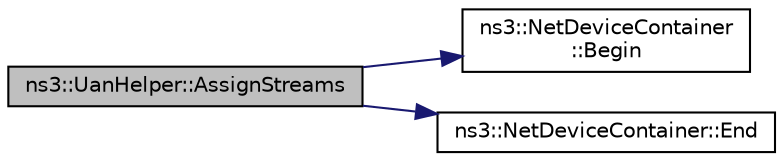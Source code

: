 digraph "ns3::UanHelper::AssignStreams"
{
 // LATEX_PDF_SIZE
  edge [fontname="Helvetica",fontsize="10",labelfontname="Helvetica",labelfontsize="10"];
  node [fontname="Helvetica",fontsize="10",shape=record];
  rankdir="LR";
  Node1 [label="ns3::UanHelper::AssignStreams",height=0.2,width=0.4,color="black", fillcolor="grey75", style="filled", fontcolor="black",tooltip="Assign a fixed random variable stream number to the random variables used by this model."];
  Node1 -> Node2 [color="midnightblue",fontsize="10",style="solid",fontname="Helvetica"];
  Node2 [label="ns3::NetDeviceContainer\l::Begin",height=0.2,width=0.4,color="black", fillcolor="white", style="filled",URL="$classns3_1_1_net_device_container.html#a4ddc336af319061f5b61c515f0453242",tooltip="Get an iterator which refers to the first NetDevice in the container."];
  Node1 -> Node3 [color="midnightblue",fontsize="10",style="solid",fontname="Helvetica"];
  Node3 [label="ns3::NetDeviceContainer::End",height=0.2,width=0.4,color="black", fillcolor="white", style="filled",URL="$classns3_1_1_net_device_container.html#a436d9df206570861f96c3f278eaccb92",tooltip="Get an iterator which indicates past-the-last NetDevice in the container."];
}
